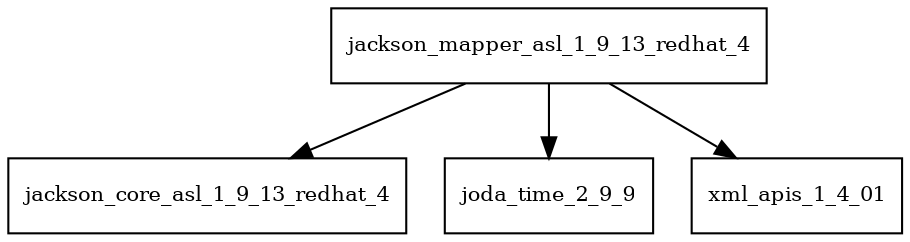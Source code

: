 digraph jackson_mapper_asl_1_9_13_redhat_4_dependencies {
  node [shape = box, fontsize=10.0];
  jackson_mapper_asl_1_9_13_redhat_4 -> jackson_core_asl_1_9_13_redhat_4;
  jackson_mapper_asl_1_9_13_redhat_4 -> joda_time_2_9_9;
  jackson_mapper_asl_1_9_13_redhat_4 -> xml_apis_1_4_01;
}
